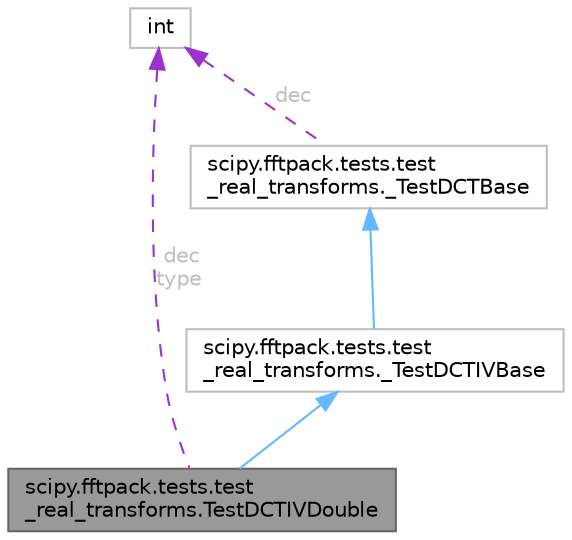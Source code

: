digraph "scipy.fftpack.tests.test_real_transforms.TestDCTIVDouble"
{
 // LATEX_PDF_SIZE
  bgcolor="transparent";
  edge [fontname=Helvetica,fontsize=10,labelfontname=Helvetica,labelfontsize=10];
  node [fontname=Helvetica,fontsize=10,shape=box,height=0.2,width=0.4];
  Node1 [id="Node000001",label="scipy.fftpack.tests.test\l_real_transforms.TestDCTIVDouble",height=0.2,width=0.4,color="gray40", fillcolor="grey60", style="filled", fontcolor="black",tooltip=" "];
  Node2 -> Node1 [id="edge1_Node000001_Node000002",dir="back",color="steelblue1",style="solid",tooltip=" "];
  Node2 [id="Node000002",label="scipy.fftpack.tests.test\l_real_transforms._TestDCTIVBase",height=0.2,width=0.4,color="grey75", fillcolor="white", style="filled",URL="$dc/d7f/classscipy_1_1fftpack_1_1tests_1_1test__real__transforms_1_1__TestDCTIVBase.html",tooltip=" "];
  Node3 -> Node2 [id="edge2_Node000002_Node000003",dir="back",color="steelblue1",style="solid",tooltip=" "];
  Node3 [id="Node000003",label="scipy.fftpack.tests.test\l_real_transforms._TestDCTBase",height=0.2,width=0.4,color="grey75", fillcolor="white", style="filled",URL="$d2/dd4/classscipy_1_1fftpack_1_1tests_1_1test__real__transforms_1_1__TestDCTBase.html",tooltip=" "];
  Node4 -> Node3 [id="edge3_Node000003_Node000004",dir="back",color="darkorchid3",style="dashed",tooltip=" ",label=" dec",fontcolor="grey" ];
  Node4 [id="Node000004",label="int",height=0.2,width=0.4,color="grey75", fillcolor="white", style="filled",tooltip=" "];
  Node4 -> Node1 [id="edge4_Node000001_Node000004",dir="back",color="darkorchid3",style="dashed",tooltip=" ",label=" dec\ntype",fontcolor="grey" ];
}
